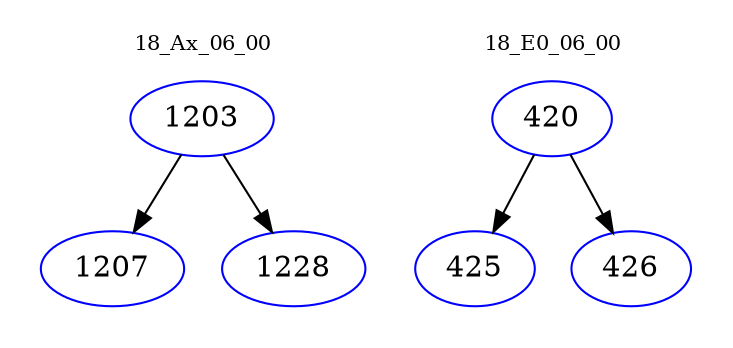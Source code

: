 digraph{
subgraph cluster_0 {
color = white
label = "18_Ax_06_00";
fontsize=10;
T0_1203 [label="1203", color="blue"]
T0_1203 -> T0_1207 [color="black"]
T0_1207 [label="1207", color="blue"]
T0_1203 -> T0_1228 [color="black"]
T0_1228 [label="1228", color="blue"]
}
subgraph cluster_1 {
color = white
label = "18_E0_06_00";
fontsize=10;
T1_420 [label="420", color="blue"]
T1_420 -> T1_425 [color="black"]
T1_425 [label="425", color="blue"]
T1_420 -> T1_426 [color="black"]
T1_426 [label="426", color="blue"]
}
}
